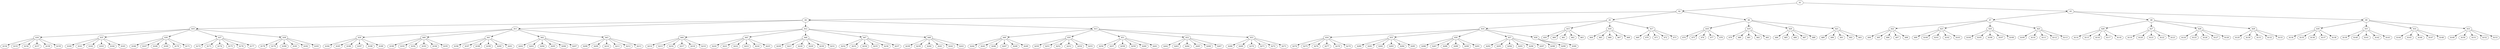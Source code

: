 digraph tree {
    "A1";
    "A2";
    "A4";
    "A10";
    "A34";
    "A154";
    "A155";
    "A156";
    "A157";
    "A158";
    "A159";
    "A35";
    "A160";
    "A161";
    "A162";
    "A163";
    "A164";
    "A165";
    "A36";
    "A166";
    "A167";
    "A168";
    "A169";
    "A170";
    "A171";
    "A37";
    "A172";
    "A173";
    "A174";
    "A175";
    "A176";
    "A177";
    "A38";
    "A178";
    "A179";
    "A180";
    "A181";
    "A182";
    "A183";
    "A11";
    "A39";
    "A184";
    "A185";
    "A186";
    "A187";
    "A188";
    "A189";
    "A40";
    "A190";
    "A191";
    "A192";
    "A193";
    "A194";
    "A195";
    "A41";
    "A196";
    "A197";
    "A198";
    "A199";
    "A200";
    "A201";
    "A42";
    "A202";
    "A203";
    "A204";
    "A205";
    "A206";
    "A207";
    "A43";
    "A208";
    "A209";
    "A210";
    "A211";
    "A212";
    "A213";
    "A12";
    "A44";
    "A214";
    "A215";
    "A216";
    "A217";
    "A218";
    "A219";
    "A45";
    "A220";
    "A221";
    "A222";
    "A223";
    "A224";
    "A225";
    "A46";
    "A226";
    "A227";
    "A228";
    "A229";
    "A230";
    "A231";
    "A47";
    "A232";
    "A233";
    "A234";
    "A235";
    "A236";
    "A237";
    "A48";
    "A238";
    "A239";
    "A240";
    "A241";
    "A242";
    "A243";
    "A13";
    "A49";
    "A244";
    "A245";
    "A246";
    "A247";
    "A248";
    "A249";
    "A50";
    "A250";
    "A251";
    "A252";
    "A253";
    "A254";
    "A255";
    "A51";
    "A256";
    "A257";
    "A258";
    "A259";
    "A260";
    "A261";
    "A52";
    "A262";
    "A263";
    "A264";
    "A265";
    "A266";
    "A267";
    "A53";
    "A268";
    "A269";
    "A270";
    "A271";
    "A272";
    "A273";
    "A5";
    "A14";
    "A54";
    "A274";
    "A275";
    "A276";
    "A277";
    "A278";
    "A279";
    "A55";
    "A280";
    "A281";
    "A282";
    "A283";
    "A284";
    "A285";
    "A56";
    "A286";
    "A287";
    "A288";
    "A289";
    "A290";
    "A291";
    "A57";
    "A292";
    "A293";
    "A294";
    "A295";
    "A296";
    "A297";
    "A58";
    "A298";
    "A299";
    "A300";
    "A15";
    "A59";
    "A60";
    "A61";
    "A62";
    "A63";
    "A16";
    "A64";
    "A65";
    "A66";
    "A67";
    "A68";
    "A17";
    "A69";
    "A70";
    "A71";
    "A72";
    "A73";
    "A6";
    "A18";
    "A74";
    "A75";
    "A76";
    "A77";
    "A78";
    "A19";
    "A79";
    "A80";
    "A81";
    "A82";
    "A83";
    "A20";
    "A84";
    "A85";
    "A86";
    "A87";
    "A88";
    "A21";
    "A89";
    "A90";
    "A91";
    "A92";
    "A93";
    "A3";
    "A7";
    "A22";
    "A94";
    "A95";
    "A96";
    "A97";
    "A98";
    "A23";
    "A99";
    "A100";
    "A101";
    "A102";
    "A103";
    "A24";
    "A104";
    "A105";
    "A106";
    "A107";
    "A108";
    "A25";
    "A109";
    "A110";
    "A111";
    "A112";
    "A113";
    "A8";
    "A26";
    "A114";
    "A115";
    "A116";
    "A117";
    "A118";
    "A27";
    "A119";
    "A120";
    "A121";
    "A122";
    "A123";
    "A28";
    "A124";
    "A125";
    "A126";
    "A127";
    "A128";
    "A29";
    "A129";
    "A130";
    "A131";
    "A132";
    "A133";
    "A9";
    "A30";
    "A134";
    "A135";
    "A136";
    "A137";
    "A138";
    "A31";
    "A139";
    "A140";
    "A141";
    "A142";
    "A143";
    "A32";
    "A144";
    "A145";
    "A146";
    "A147";
    "A148";
    "A33";
    "A149";
    "A150";
    "A151";
    "A152";
    "A153";
    "A1" -> "A2";
    "A1" -> "A3";
    "A2" -> "A4";
    "A2" -> "A5";
    "A2" -> "A6";
    "A4" -> "A10";
    "A4" -> "A11";
    "A4" -> "A12";
    "A4" -> "A13";
    "A10" -> "A34";
    "A10" -> "A35";
    "A10" -> "A36";
    "A10" -> "A37";
    "A10" -> "A38";
    "A34" -> "A154";
    "A34" -> "A155";
    "A34" -> "A156";
    "A34" -> "A157";
    "A34" -> "A158";
    "A34" -> "A159";
    "A35" -> "A160";
    "A35" -> "A161";
    "A35" -> "A162";
    "A35" -> "A163";
    "A35" -> "A164";
    "A35" -> "A165";
    "A36" -> "A166";
    "A36" -> "A167";
    "A36" -> "A168";
    "A36" -> "A169";
    "A36" -> "A170";
    "A36" -> "A171";
    "A37" -> "A172";
    "A37" -> "A173";
    "A37" -> "A174";
    "A37" -> "A175";
    "A37" -> "A176";
    "A37" -> "A177";
    "A38" -> "A178";
    "A38" -> "A179";
    "A38" -> "A180";
    "A38" -> "A181";
    "A38" -> "A182";
    "A38" -> "A183";
    "A11" -> "A39";
    "A11" -> "A40";
    "A11" -> "A41";
    "A11" -> "A42";
    "A11" -> "A43";
    "A39" -> "A184";
    "A39" -> "A185";
    "A39" -> "A186";
    "A39" -> "A187";
    "A39" -> "A188";
    "A39" -> "A189";
    "A40" -> "A190";
    "A40" -> "A191";
    "A40" -> "A192";
    "A40" -> "A193";
    "A40" -> "A194";
    "A40" -> "A195";
    "A41" -> "A196";
    "A41" -> "A197";
    "A41" -> "A198";
    "A41" -> "A199";
    "A41" -> "A200";
    "A41" -> "A201";
    "A42" -> "A202";
    "A42" -> "A203";
    "A42" -> "A204";
    "A42" -> "A205";
    "A42" -> "A206";
    "A42" -> "A207";
    "A43" -> "A208";
    "A43" -> "A209";
    "A43" -> "A210";
    "A43" -> "A211";
    "A43" -> "A212";
    "A43" -> "A213";
    "A12" -> "A44";
    "A12" -> "A45";
    "A12" -> "A46";
    "A12" -> "A47";
    "A12" -> "A48";
    "A44" -> "A214";
    "A44" -> "A215";
    "A44" -> "A216";
    "A44" -> "A217";
    "A44" -> "A218";
    "A44" -> "A219";
    "A45" -> "A220";
    "A45" -> "A221";
    "A45" -> "A222";
    "A45" -> "A223";
    "A45" -> "A224";
    "A45" -> "A225";
    "A46" -> "A226";
    "A46" -> "A227";
    "A46" -> "A228";
    "A46" -> "A229";
    "A46" -> "A230";
    "A46" -> "A231";
    "A47" -> "A232";
    "A47" -> "A233";
    "A47" -> "A234";
    "A47" -> "A235";
    "A47" -> "A236";
    "A47" -> "A237";
    "A48" -> "A238";
    "A48" -> "A239";
    "A48" -> "A240";
    "A48" -> "A241";
    "A48" -> "A242";
    "A48" -> "A243";
    "A13" -> "A49";
    "A13" -> "A50";
    "A13" -> "A51";
    "A13" -> "A52";
    "A13" -> "A53";
    "A49" -> "A244";
    "A49" -> "A245";
    "A49" -> "A246";
    "A49" -> "A247";
    "A49" -> "A248";
    "A49" -> "A249";
    "A50" -> "A250";
    "A50" -> "A251";
    "A50" -> "A252";
    "A50" -> "A253";
    "A50" -> "A254";
    "A50" -> "A255";
    "A51" -> "A256";
    "A51" -> "A257";
    "A51" -> "A258";
    "A51" -> "A259";
    "A51" -> "A260";
    "A51" -> "A261";
    "A52" -> "A262";
    "A52" -> "A263";
    "A52" -> "A264";
    "A52" -> "A265";
    "A52" -> "A266";
    "A52" -> "A267";
    "A53" -> "A268";
    "A53" -> "A269";
    "A53" -> "A270";
    "A53" -> "A271";
    "A53" -> "A272";
    "A53" -> "A273";
    "A5" -> "A14";
    "A5" -> "A15";
    "A5" -> "A16";
    "A5" -> "A17";
    "A14" -> "A54";
    "A14" -> "A55";
    "A14" -> "A56";
    "A14" -> "A57";
    "A14" -> "A58";
    "A54" -> "A274";
    "A54" -> "A275";
    "A54" -> "A276";
    "A54" -> "A277";
    "A54" -> "A278";
    "A54" -> "A279";
    "A55" -> "A280";
    "A55" -> "A281";
    "A55" -> "A282";
    "A55" -> "A283";
    "A55" -> "A284";
    "A55" -> "A285";
    "A56" -> "A286";
    "A56" -> "A287";
    "A56" -> "A288";
    "A56" -> "A289";
    "A56" -> "A290";
    "A56" -> "A291";
    "A57" -> "A292";
    "A57" -> "A293";
    "A57" -> "A294";
    "A57" -> "A295";
    "A57" -> "A296";
    "A57" -> "A297";
    "A58" -> "A298";
    "A58" -> "A299";
    "A58" -> "A300";
    "A15" -> "A59";
    "A15" -> "A60";
    "A15" -> "A61";
    "A15" -> "A62";
    "A15" -> "A63";
    "A16" -> "A64";
    "A16" -> "A65";
    "A16" -> "A66";
    "A16" -> "A67";
    "A16" -> "A68";
    "A17" -> "A69";
    "A17" -> "A70";
    "A17" -> "A71";
    "A17" -> "A72";
    "A17" -> "A73";
    "A6" -> "A18";
    "A6" -> "A19";
    "A6" -> "A20";
    "A6" -> "A21";
    "A18" -> "A74";
    "A18" -> "A75";
    "A18" -> "A76";
    "A18" -> "A77";
    "A18" -> "A78";
    "A19" -> "A79";
    "A19" -> "A80";
    "A19" -> "A81";
    "A19" -> "A82";
    "A19" -> "A83";
    "A20" -> "A84";
    "A20" -> "A85";
    "A20" -> "A86";
    "A20" -> "A87";
    "A20" -> "A88";
    "A21" -> "A89";
    "A21" -> "A90";
    "A21" -> "A91";
    "A21" -> "A92";
    "A21" -> "A93";
    "A3" -> "A7";
    "A3" -> "A8";
    "A3" -> "A9";
    "A7" -> "A22";
    "A7" -> "A23";
    "A7" -> "A24";
    "A7" -> "A25";
    "A22" -> "A94";
    "A22" -> "A95";
    "A22" -> "A96";
    "A22" -> "A97";
    "A22" -> "A98";
    "A23" -> "A99";
    "A23" -> "A100";
    "A23" -> "A101";
    "A23" -> "A102";
    "A23" -> "A103";
    "A24" -> "A104";
    "A24" -> "A105";
    "A24" -> "A106";
    "A24" -> "A107";
    "A24" -> "A108";
    "A25" -> "A109";
    "A25" -> "A110";
    "A25" -> "A111";
    "A25" -> "A112";
    "A25" -> "A113";
    "A8" -> "A26";
    "A8" -> "A27";
    "A8" -> "A28";
    "A8" -> "A29";
    "A26" -> "A114";
    "A26" -> "A115";
    "A26" -> "A116";
    "A26" -> "A117";
    "A26" -> "A118";
    "A27" -> "A119";
    "A27" -> "A120";
    "A27" -> "A121";
    "A27" -> "A122";
    "A27" -> "A123";
    "A28" -> "A124";
    "A28" -> "A125";
    "A28" -> "A126";
    "A28" -> "A127";
    "A28" -> "A128";
    "A29" -> "A129";
    "A29" -> "A130";
    "A29" -> "A131";
    "A29" -> "A132";
    "A29" -> "A133";
    "A9" -> "A30";
    "A9" -> "A31";
    "A9" -> "A32";
    "A9" -> "A33";
    "A30" -> "A134";
    "A30" -> "A135";
    "A30" -> "A136";
    "A30" -> "A137";
    "A30" -> "A138";
    "A31" -> "A139";
    "A31" -> "A140";
    "A31" -> "A141";
    "A31" -> "A142";
    "A31" -> "A143";
    "A32" -> "A144";
    "A32" -> "A145";
    "A32" -> "A146";
    "A32" -> "A147";
    "A32" -> "A148";
    "A33" -> "A149";
    "A33" -> "A150";
    "A33" -> "A151";
    "A33" -> "A152";
    "A33" -> "A153";
}
